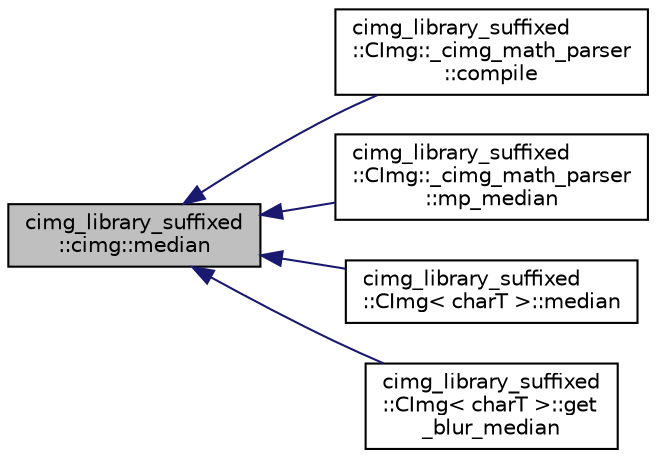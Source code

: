 digraph "cimg_library_suffixed::cimg::median"
{
  edge [fontname="Helvetica",fontsize="10",labelfontname="Helvetica",labelfontsize="10"];
  node [fontname="Helvetica",fontsize="10",shape=record];
  rankdir="LR";
  Node2468 [label="cimg_library_suffixed\l::cimg::median",height=0.2,width=0.4,color="black", fillcolor="grey75", style="filled", fontcolor="black"];
  Node2468 -> Node2469 [dir="back",color="midnightblue",fontsize="10",style="solid",fontname="Helvetica"];
  Node2469 [label="cimg_library_suffixed\l::CImg::_cimg_math_parser\l::compile",height=0.2,width=0.4,color="black", fillcolor="white", style="filled",URL="$structcimg__library__suffixed_1_1_c_img_1_1__cimg__math__parser.html#a318c44c5d1f4f0114355f37ace87a4ae"];
  Node2468 -> Node2470 [dir="back",color="midnightblue",fontsize="10",style="solid",fontname="Helvetica"];
  Node2470 [label="cimg_library_suffixed\l::CImg::_cimg_math_parser\l::mp_median",height=0.2,width=0.4,color="black", fillcolor="white", style="filled",URL="$structcimg__library__suffixed_1_1_c_img_1_1__cimg__math__parser.html#af2201347f6979e6479ab6eb781585a6c"];
  Node2468 -> Node2471 [dir="back",color="midnightblue",fontsize="10",style="solid",fontname="Helvetica"];
  Node2471 [label="cimg_library_suffixed\l::CImg\< charT \>::median",height=0.2,width=0.4,color="black", fillcolor="white", style="filled",URL="$structcimg__library__suffixed_1_1_c_img.html#a3206e8b7f1b9b133355e78b758d3b289",tooltip="Return the median pixel value. "];
  Node2468 -> Node2472 [dir="back",color="midnightblue",fontsize="10",style="solid",fontname="Helvetica"];
  Node2472 [label="cimg_library_suffixed\l::CImg\< charT \>::get\l_blur_median",height=0.2,width=0.4,color="black", fillcolor="white", style="filled",URL="$structcimg__library__suffixed_1_1_c_img.html#a0f2e5b8bd31f04a77eb2244444de98b5",tooltip="Blur image with the median filter . "];
}
